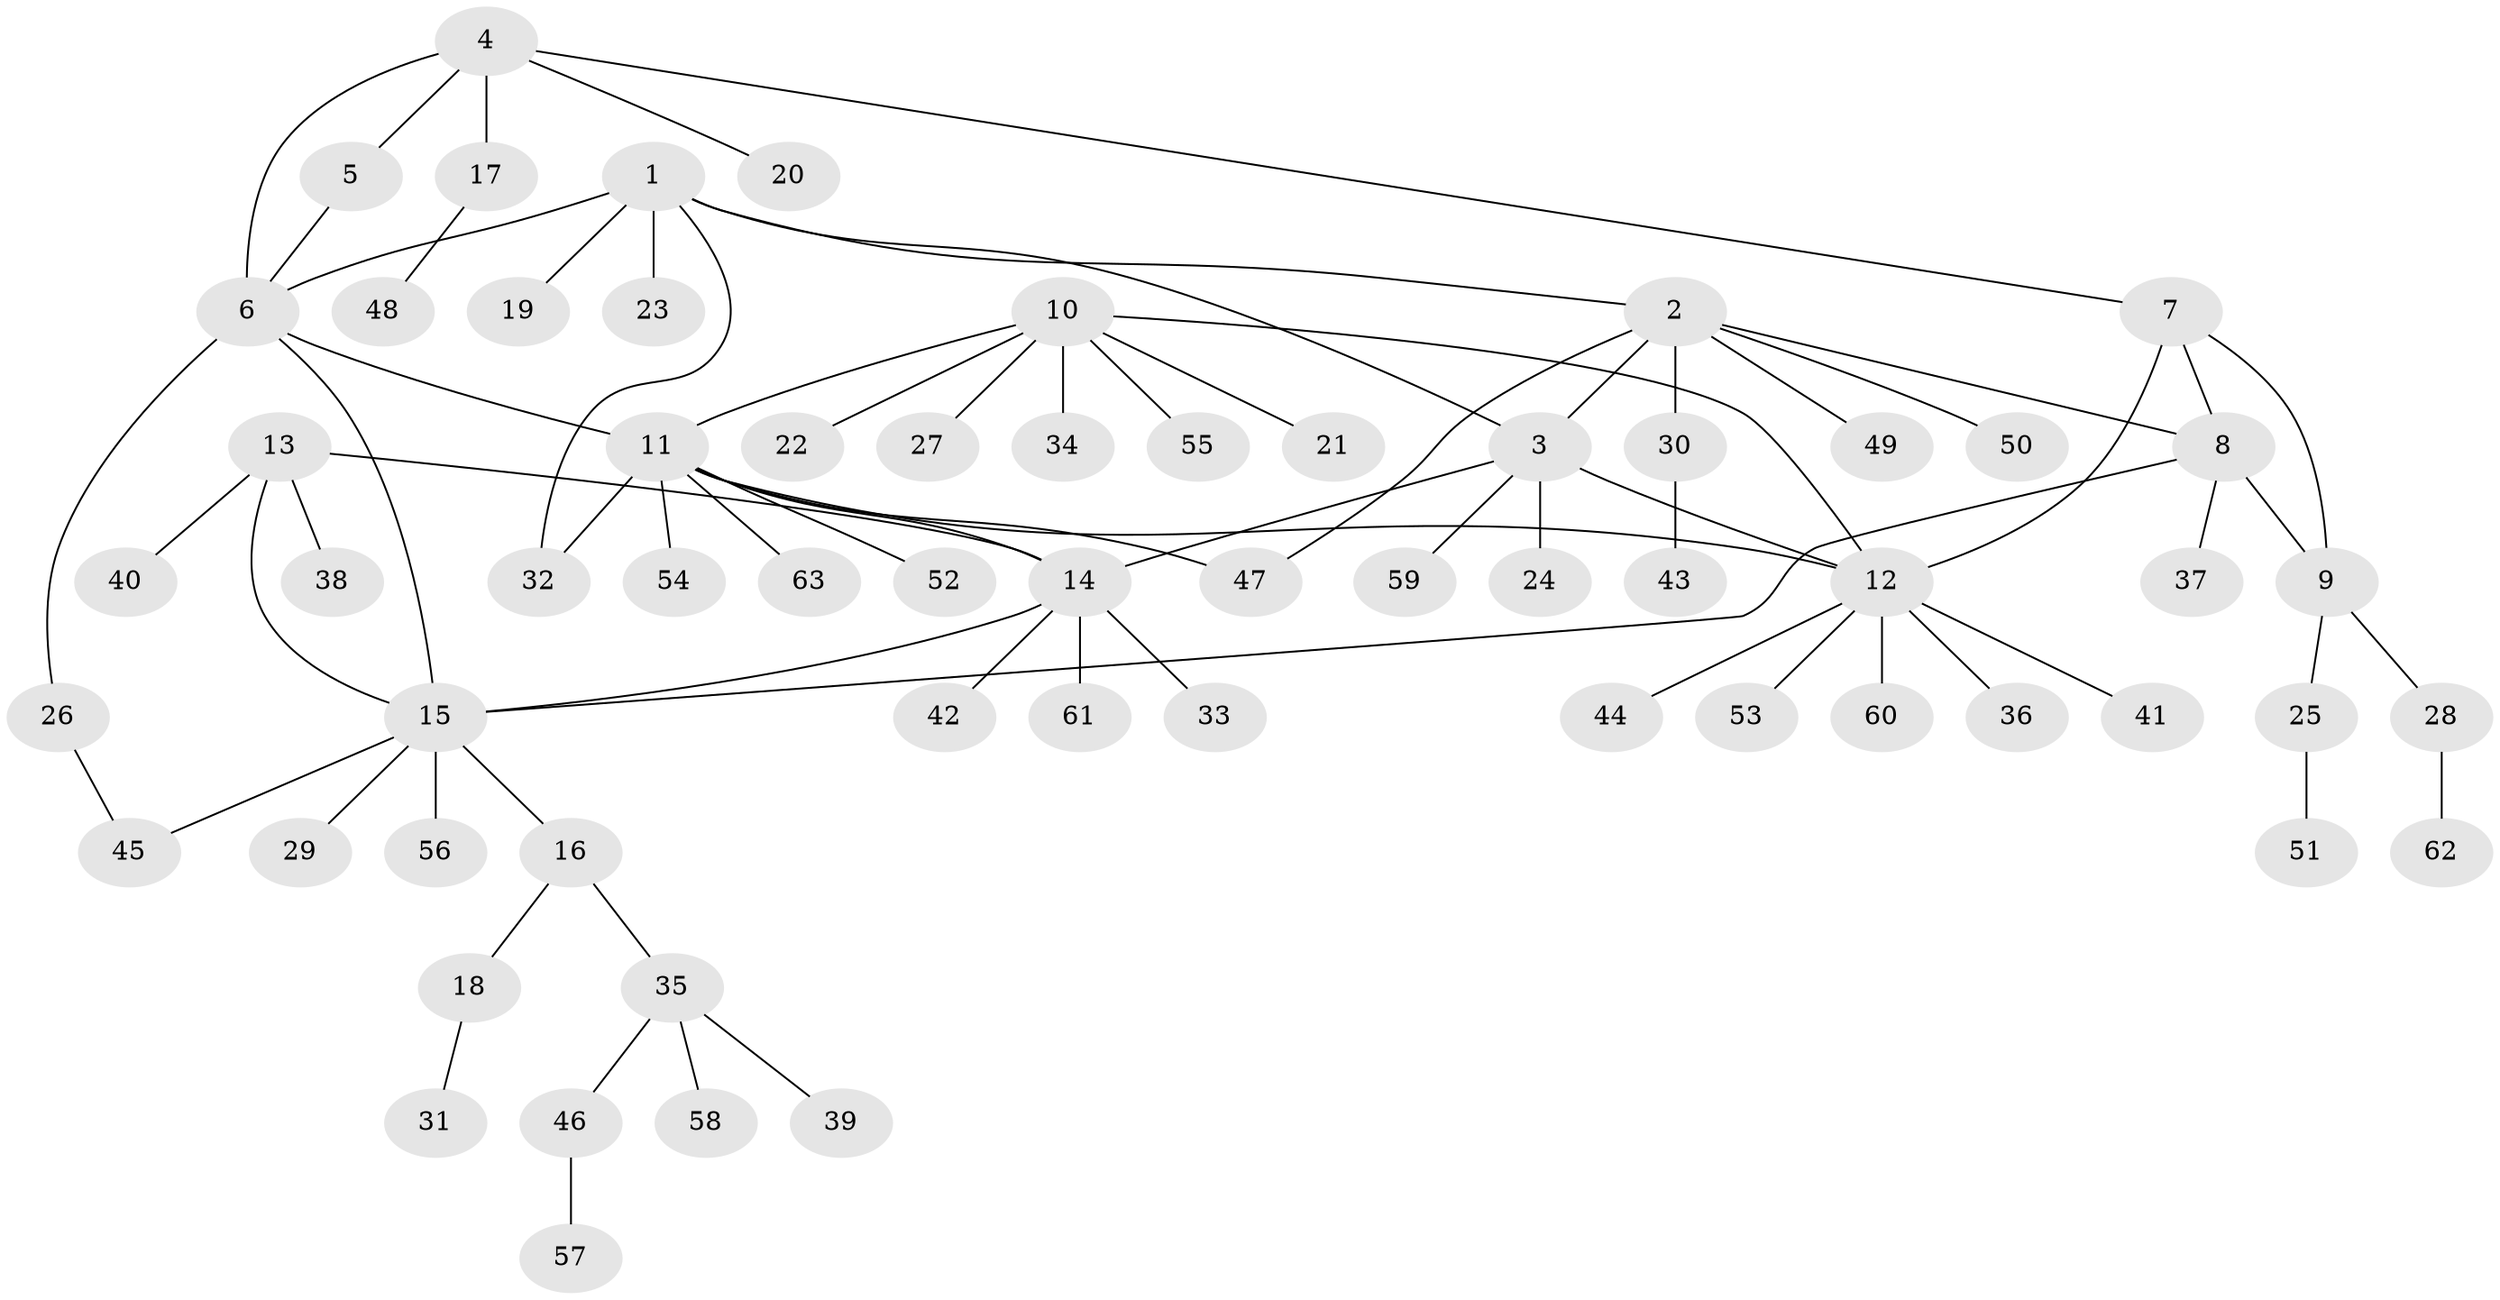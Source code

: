 // Generated by graph-tools (version 1.1) at 2025/11/02/27/25 16:11:33]
// undirected, 63 vertices, 76 edges
graph export_dot {
graph [start="1"]
  node [color=gray90,style=filled];
  1;
  2;
  3;
  4;
  5;
  6;
  7;
  8;
  9;
  10;
  11;
  12;
  13;
  14;
  15;
  16;
  17;
  18;
  19;
  20;
  21;
  22;
  23;
  24;
  25;
  26;
  27;
  28;
  29;
  30;
  31;
  32;
  33;
  34;
  35;
  36;
  37;
  38;
  39;
  40;
  41;
  42;
  43;
  44;
  45;
  46;
  47;
  48;
  49;
  50;
  51;
  52;
  53;
  54;
  55;
  56;
  57;
  58;
  59;
  60;
  61;
  62;
  63;
  1 -- 2;
  1 -- 3;
  1 -- 6;
  1 -- 19;
  1 -- 23;
  1 -- 32;
  2 -- 3;
  2 -- 8;
  2 -- 30;
  2 -- 47;
  2 -- 49;
  2 -- 50;
  3 -- 12;
  3 -- 14;
  3 -- 24;
  3 -- 59;
  4 -- 5;
  4 -- 6;
  4 -- 7;
  4 -- 17;
  4 -- 20;
  5 -- 6;
  6 -- 11;
  6 -- 15;
  6 -- 26;
  7 -- 8;
  7 -- 9;
  7 -- 12;
  8 -- 9;
  8 -- 15;
  8 -- 37;
  9 -- 25;
  9 -- 28;
  10 -- 11;
  10 -- 12;
  10 -- 21;
  10 -- 22;
  10 -- 27;
  10 -- 34;
  10 -- 55;
  11 -- 12;
  11 -- 14;
  11 -- 32;
  11 -- 47;
  11 -- 52;
  11 -- 54;
  11 -- 63;
  12 -- 36;
  12 -- 41;
  12 -- 44;
  12 -- 53;
  12 -- 60;
  13 -- 14;
  13 -- 15;
  13 -- 38;
  13 -- 40;
  14 -- 15;
  14 -- 33;
  14 -- 42;
  14 -- 61;
  15 -- 16;
  15 -- 29;
  15 -- 45;
  15 -- 56;
  16 -- 18;
  16 -- 35;
  17 -- 48;
  18 -- 31;
  25 -- 51;
  26 -- 45;
  28 -- 62;
  30 -- 43;
  35 -- 39;
  35 -- 46;
  35 -- 58;
  46 -- 57;
}
